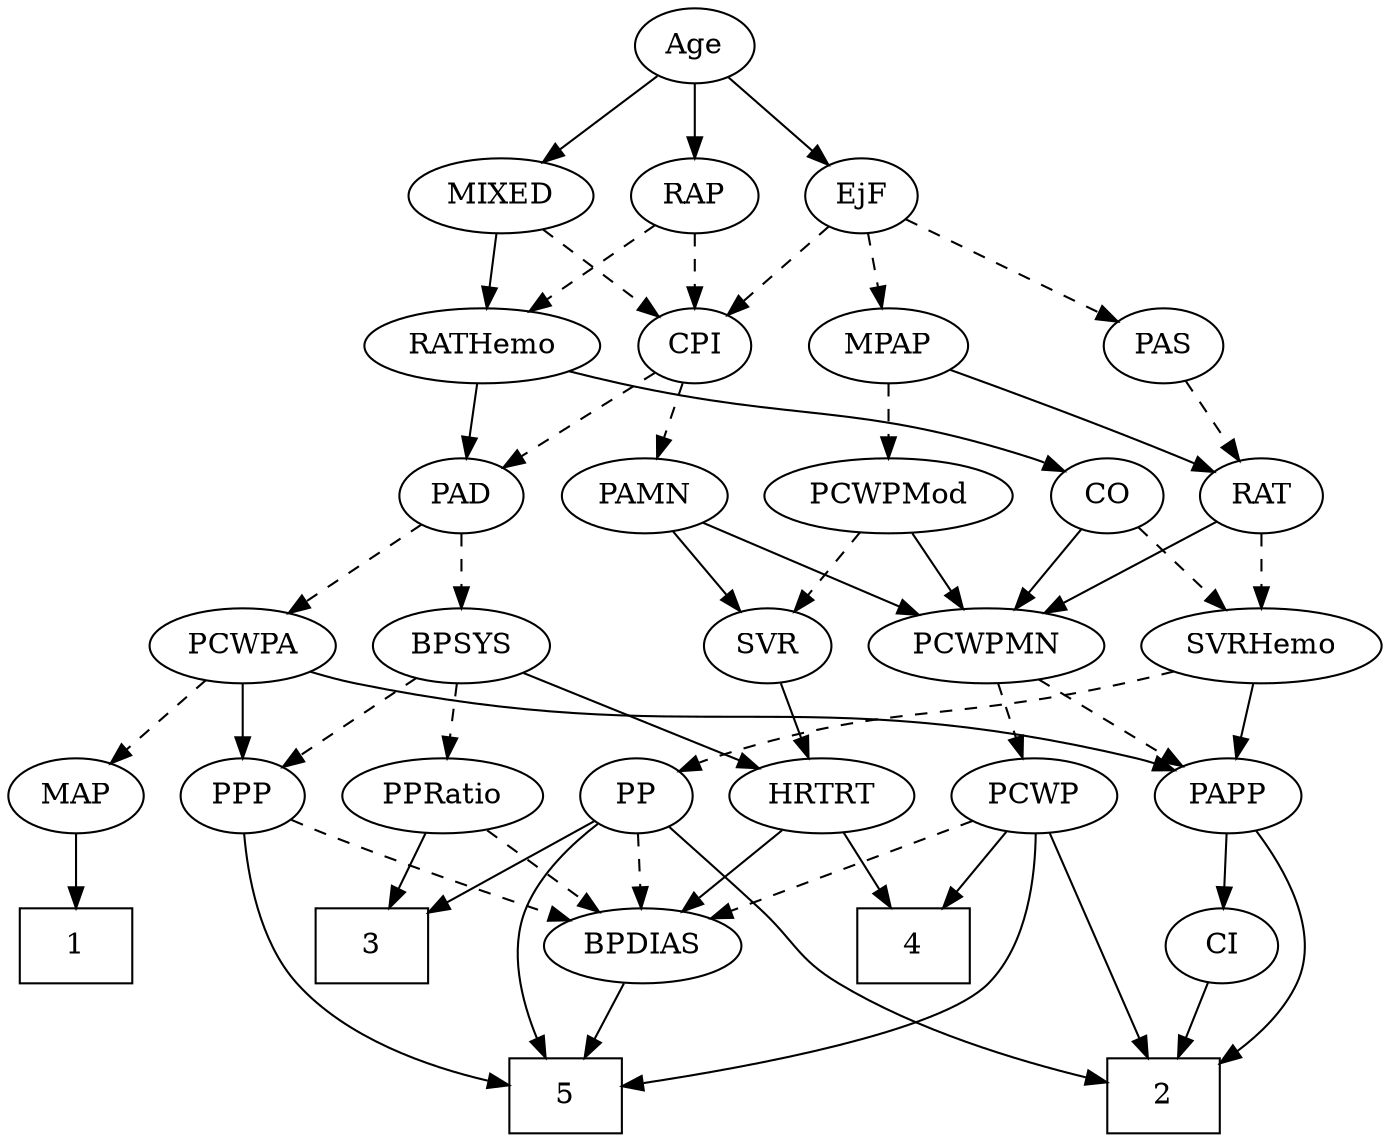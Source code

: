 strict digraph {
	graph [bb="0,0,617.55,540"];
	node [label="\N"];
	1	[height=0.5,
		pos="30.547,90",
		shape=box,
		width=0.75];
	2	[height=0.5,
		pos="516.55,18",
		shape=box,
		width=0.75];
	3	[height=0.5,
		pos="154.55,90",
		shape=box,
		width=0.75];
	4	[height=0.5,
		pos="404.55,90",
		shape=box,
		width=0.75];
	5	[height=0.5,
		pos="244.55,18",
		shape=box,
		width=0.75];
	Age	[height=0.5,
		pos="305.55,522",
		width=0.75];
	EjF	[height=0.5,
		pos="385.55,450",
		width=0.75];
	Age -> EjF	[pos="e,369.77,464.8 321.35,507.17 332.97,497.01 348.94,483.03 362.05,471.56",
		style=solid];
	RAP	[height=0.5,
		pos="305.55,450",
		width=0.77632];
	Age -> RAP	[pos="e,305.55,468.1 305.55,503.7 305.55,495.98 305.55,486.71 305.55,478.11",
		style=solid];
	MIXED	[height=0.5,
		pos="219.55,450",
		width=1.1193];
	Age -> MIXED	[pos="e,238.17,466.16 288.97,507.5 276.81,497.61 260.05,483.96 246.04,472.56",
		style=solid];
	MPAP	[height=0.5,
		pos="392.55,378",
		width=0.97491];
	EjF -> MPAP	[pos="e,390.84,396.1 387.28,431.7 388.05,423.98 388.98,414.71 389.84,406.11",
		style=dashed];
	PAS	[height=0.5,
		pos="516.55,378",
		width=0.75];
	EjF -> PAS	[pos="e,496.22,389.86 406.02,438.06 427.84,426.4 462.59,407.83 487.29,394.63",
		style=dashed];
	CPI	[height=0.5,
		pos="305.55,378",
		width=0.75];
	EjF -> CPI	[pos="e,321.32,392.8 369.74,435.17 358.13,425.01 342.15,411.03 329.05,399.56",
		style=dashed];
	RATHemo	[height=0.5,
		pos="211.55,378",
		width=1.3721];
	RAP -> RATHemo	[pos="e,232.43,394.55 287.87,435.83 274.58,425.94 256.1,412.18 240.65,400.67",
		style=dashed];
	RAP -> CPI	[pos="e,305.55,396.1 305.55,431.7 305.55,423.98 305.55,414.71 305.55,406.11",
		style=dashed];
	MIXED -> RATHemo	[pos="e,213.5,396.1 217.57,431.7 216.69,423.98 215.63,414.71 214.65,406.11",
		style=solid];
	MIXED -> CPI	[pos="e,288.96,392.5 238.21,433.81 250.73,423.62 267.35,410.09 280.95,399.02",
		style=dashed];
	RAT	[height=0.5,
		pos="561.55,306",
		width=0.75827];
	MPAP -> RAT	[pos="e,539.94,317.47 420.01,366.63 447.04,356.28 489.42,339.71 525.55,324 527.16,323.3 528.81,322.57 530.47,321.82",
		style=solid];
	PCWPMod	[height=0.5,
		pos="392.55,306",
		width=1.4443];
	MPAP -> PCWPMod	[pos="e,392.55,324.1 392.55,359.7 392.55,351.98 392.55,342.71 392.55,334.11",
		style=dashed];
	BPSYS	[height=0.5,
		pos="203.55,234",
		width=1.0471];
	PPP	[height=0.5,
		pos="106.55,162",
		width=0.75];
	BPSYS -> PPP	[pos="e,124.34,175.84 183.45,218.5 168.75,207.89 148.67,193.4 132.72,181.88",
		style=dashed];
	PPRatio	[height=0.5,
		pos="191.55,162",
		width=1.1013];
	BPSYS -> PPRatio	[pos="e,194.48,180.1 200.58,215.7 199.26,207.98 197.67,198.71 196.2,190.11",
		style=dashed];
	HRTRT	[height=0.5,
		pos="361.55,162",
		width=1.1013];
	BPSYS -> HRTRT	[pos="e,334.08,175.17 230.35,221.13 256.3,209.63 295.84,192.11 324.73,179.31",
		style=solid];
	PAD	[height=0.5,
		pos="203.55,306",
		width=0.79437];
	PAD -> BPSYS	[pos="e,203.55,252.1 203.55,287.7 203.55,279.98 203.55,270.71 203.55,262.11",
		style=dashed];
	PCWPA	[height=0.5,
		pos="106.55,234",
		width=1.1555];
	PAD -> PCWPA	[pos="e,127.06,249.8 185.3,291.83 171.32,281.74 151.75,267.62 135.61,255.98",
		style=dashed];
	CO	[height=0.5,
		pos="489.55,306",
		width=0.75];
	PCWPMN	[height=0.5,
		pos="443.55,234",
		width=1.3902];
	CO -> PCWPMN	[pos="e,454.59,251.8 479.11,289.12 473.51,280.59 466.47,269.89 460.14,260.25",
		style=solid];
	SVRHemo	[height=0.5,
		pos="561.55,234",
		width=1.3902];
	CO -> SVRHemo	[pos="e,544.98,251.1 504.12,290.83 513.73,281.49 526.55,269.02 537.64,258.24",
		style=dashed];
	PAS -> RAT	[pos="e,551.38,322.82 526.76,361.12 532.4,352.34 539.52,341.26 545.85,331.42",
		style=dashed];
	PAMN	[height=0.5,
		pos="286.55,306",
		width=1.011];
	SVR	[height=0.5,
		pos="347.55,234",
		width=0.77632];
	PAMN -> SVR	[pos="e,334.18,250.34 300.39,289.12 308.38,279.95 318.56,268.26 327.43,258.09",
		style=solid];
	PAMN -> PCWPMN	[pos="e,413.42,248.43 312.83,293.28 337.77,282.16 375.58,265.31 404.13,252.58",
		style=solid];
	RATHemo -> PAD	[pos="e,205.5,324.1 209.57,359.7 208.69,351.98 207.63,342.71 206.65,334.11",
		style=solid];
	RATHemo -> CO	[pos="e,468.97,317.79 247.92,365.78 255.06,363.74 262.51,361.72 269.55,360 350.5,340.26 374.38,349.99 453.55,324 455.47,323.37 457.42,\
322.66 459.37,321.9",
		style=solid];
	CPI -> PAD	[pos="e,222.32,319.88 287.31,364.49 271.55,353.67 248.56,337.89 230.65,325.6",
		style=dashed];
	CPI -> PAMN	[pos="e,291.24,324.28 300.95,360.05 298.83,352.26 296.27,342.82 293.9,334.08",
		style=dashed];
	RAT -> PCWPMN	[pos="e,468.29,249.68 541.8,293.28 524.12,282.79 497.83,267.2 476.89,254.78",
		style=solid];
	RAT -> SVRHemo	[pos="e,561.55,252.1 561.55,287.7 561.55,279.98 561.55,270.71 561.55,262.11",
		style=dashed];
	SVR -> HRTRT	[pos="e,358.09,180.28 350.94,216.05 352.48,208.35 354.34,199.03 356.07,190.36",
		style=solid];
	PCWPMod -> SVR	[pos="e,357.72,250.83 381.65,288.05 376.13,279.47 369.33,268.89 363.26,259.44",
		style=dashed];
	PCWPMod -> PCWPMN	[pos="e,431.19,251.96 404.63,288.41 410.77,279.99 418.35,269.58 425.19,260.2",
		style=solid];
	MAP	[height=0.5,
		pos="30.547,162",
		width=0.84854];
	PCWPA -> MAP	[pos="e,46.329,177.54 89.68,217.46 79.163,207.78 65.479,195.17 53.924,184.53",
		style=dashed];
	PCWPA -> PPP	[pos="e,106.55,180.1 106.55,215.7 106.55,207.98 106.55,198.71 106.55,190.11",
		style=solid];
	PAPP	[height=0.5,
		pos="539.55,162",
		width=0.88464];
	PCWPA -> PAPP	[pos="e,515.66,174.25 136.65,221.56 143.14,219.44 150.01,217.44 156.55,216 305.83,183.2 350.42,217.66 498.55,180 501.03,179.37 503.56,\
178.61 506.08,177.78",
		style=solid];
	PCWP	[height=0.5,
		pos="454.55,162",
		width=0.97491];
	PCWPMN -> PCWP	[pos="e,451.86,180.1 446.27,215.7 447.48,207.98 448.94,198.71 450.29,190.11",
		style=dashed];
	PCWPMN -> PAPP	[pos="e,520.9,176.6 464.85,217.46 478.89,207.23 497.39,193.74 512.47,182.74",
		style=dashed];
	PP	[height=0.5,
		pos="276.55,162",
		width=0.75];
	SVRHemo -> PP	[pos="e,297.12,173.81 524.55,221.77 517.29,219.73 509.7,217.7 502.55,216 418.94,196.08 394.29,206.56 312.55,180 310.62,179.38 308.67,178.67 \
306.72,177.91",
		style=dashed];
	SVRHemo -> PAPP	[pos="e,544.82,179.79 556.22,216.05 553.71,208.06 550.65,198.33 547.84,189.4",
		style=solid];
	BPDIAS	[height=0.5,
		pos="279.55,90",
		width=1.1735];
	BPDIAS -> 5	[pos="e,253.18,36.275 271.07,72.055 267.05,64.007 262.15,54.205 257.66,45.226",
		style=solid];
	MAP -> 1	[pos="e,30.547,108.1 30.547,143.7 30.547,135.98 30.547,126.71 30.547,118.11",
		style=solid];
	PP -> 2	[pos="e,489.36,25.036 291.29,146.58 316.71,121.74 366.31,73.394 368.55,72 403.32,50.375 448.17,35.893 479.34,27.609",
		style=solid];
	PP -> 3	[pos="e,181.7,106.58 256.67,149.6 238.83,139.36 212.2,124.08 190.61,111.69",
		style=solid];
	PP -> 5	[pos="e,236.1,36.25 259.28,147.79 248.18,138.14 234.71,123.98 228.55,108 220.78,87.854 225.98,63.667 232.45,45.596",
		style=solid];
	PP -> BPDIAS	[pos="e,278.81,108.1 277.29,143.7 277.62,135.98 278.02,126.71 278.39,118.11",
		style=dashed];
	PPP -> 5	[pos="e,217.39,22.495 104.18,144.05 102.43,124.63 102.63,92.799 118.55,72 139.81,44.224 178.36,30.863 207.24,24.526",
		style=solid];
	PPP -> BPDIAS	[pos="e,248.55,102.26 127.75,150.68 132.59,148.41 137.72,146.07 142.55,144 174.59,130.26 211.48,116.08 238.9,105.85",
		style=dashed];
	PPRatio -> 3	[pos="e,163.77,108.45 182.78,144.41 178.53,136.37 173.32,126.51 168.54,117.47",
		style=solid];
	PPRatio -> BPDIAS	[pos="e,260.49,106.16 210.64,145.81 222.87,136.09 238.91,123.32 252.45,112.56",
		style=dashed];
	PCWP -> 2	[pos="e,509.01,36.268 461.9,144.15 472.52,119.84 492.25,74.66 504.87,45.753",
		style=solid];
	PCWP -> 4	[pos="e,416.78,108.12 442.95,144.76 436.94,136.35 429.47,125.89 422.72,116.44",
		style=solid];
	PCWP -> 5	[pos="e,271.69,22.67 456.91,143.97 458.65,124.16 458.2,91.674 440.55,72 419.51,48.56 332.35,32.02 281.62,24.168",
		style=solid];
	PCWP -> BPDIAS	[pos="e,309.17,102.85 427.59,150.22 398.44,138.56 351.72,119.87 318.56,106.61",
		style=dashed];
	CI	[height=0.5,
		pos="590.55,90",
		width=0.75];
	CI -> 2	[pos="e,534.64,36.113 575.57,74.834 565.96,65.746 553.24,53.71 542.07,43.141",
		style=solid];
	PAPP -> 2	[pos="e,519.33,36.189 536.77,143.87 532.85,119.67 525.65,75.211 520.98,46.393",
		style=solid];
	PAPP -> CI	[pos="e,579.02,106.82 551.12,145.12 557.58,136.26 565.75,125.04 572.98,115.12",
		style=solid];
	HRTRT -> 4	[pos="e,393.83,108.45 371.74,144.41 376.73,136.28 382.86,126.31 388.46,117.18",
		style=solid];
	HRTRT -> BPDIAS	[pos="e,297.59,106.4 343.75,145.81 332.55,136.25 317.9,123.74 305.42,113.08",
		style=solid];
}
